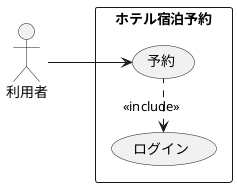 @startuml ユースケース図
left to right direction
actor 利用者
rectangle ホテル宿泊予約 {
usecase 予約
usecase ログイン
}
ログイン <. 予約 : << include >>
利用者-->予約
@enduml